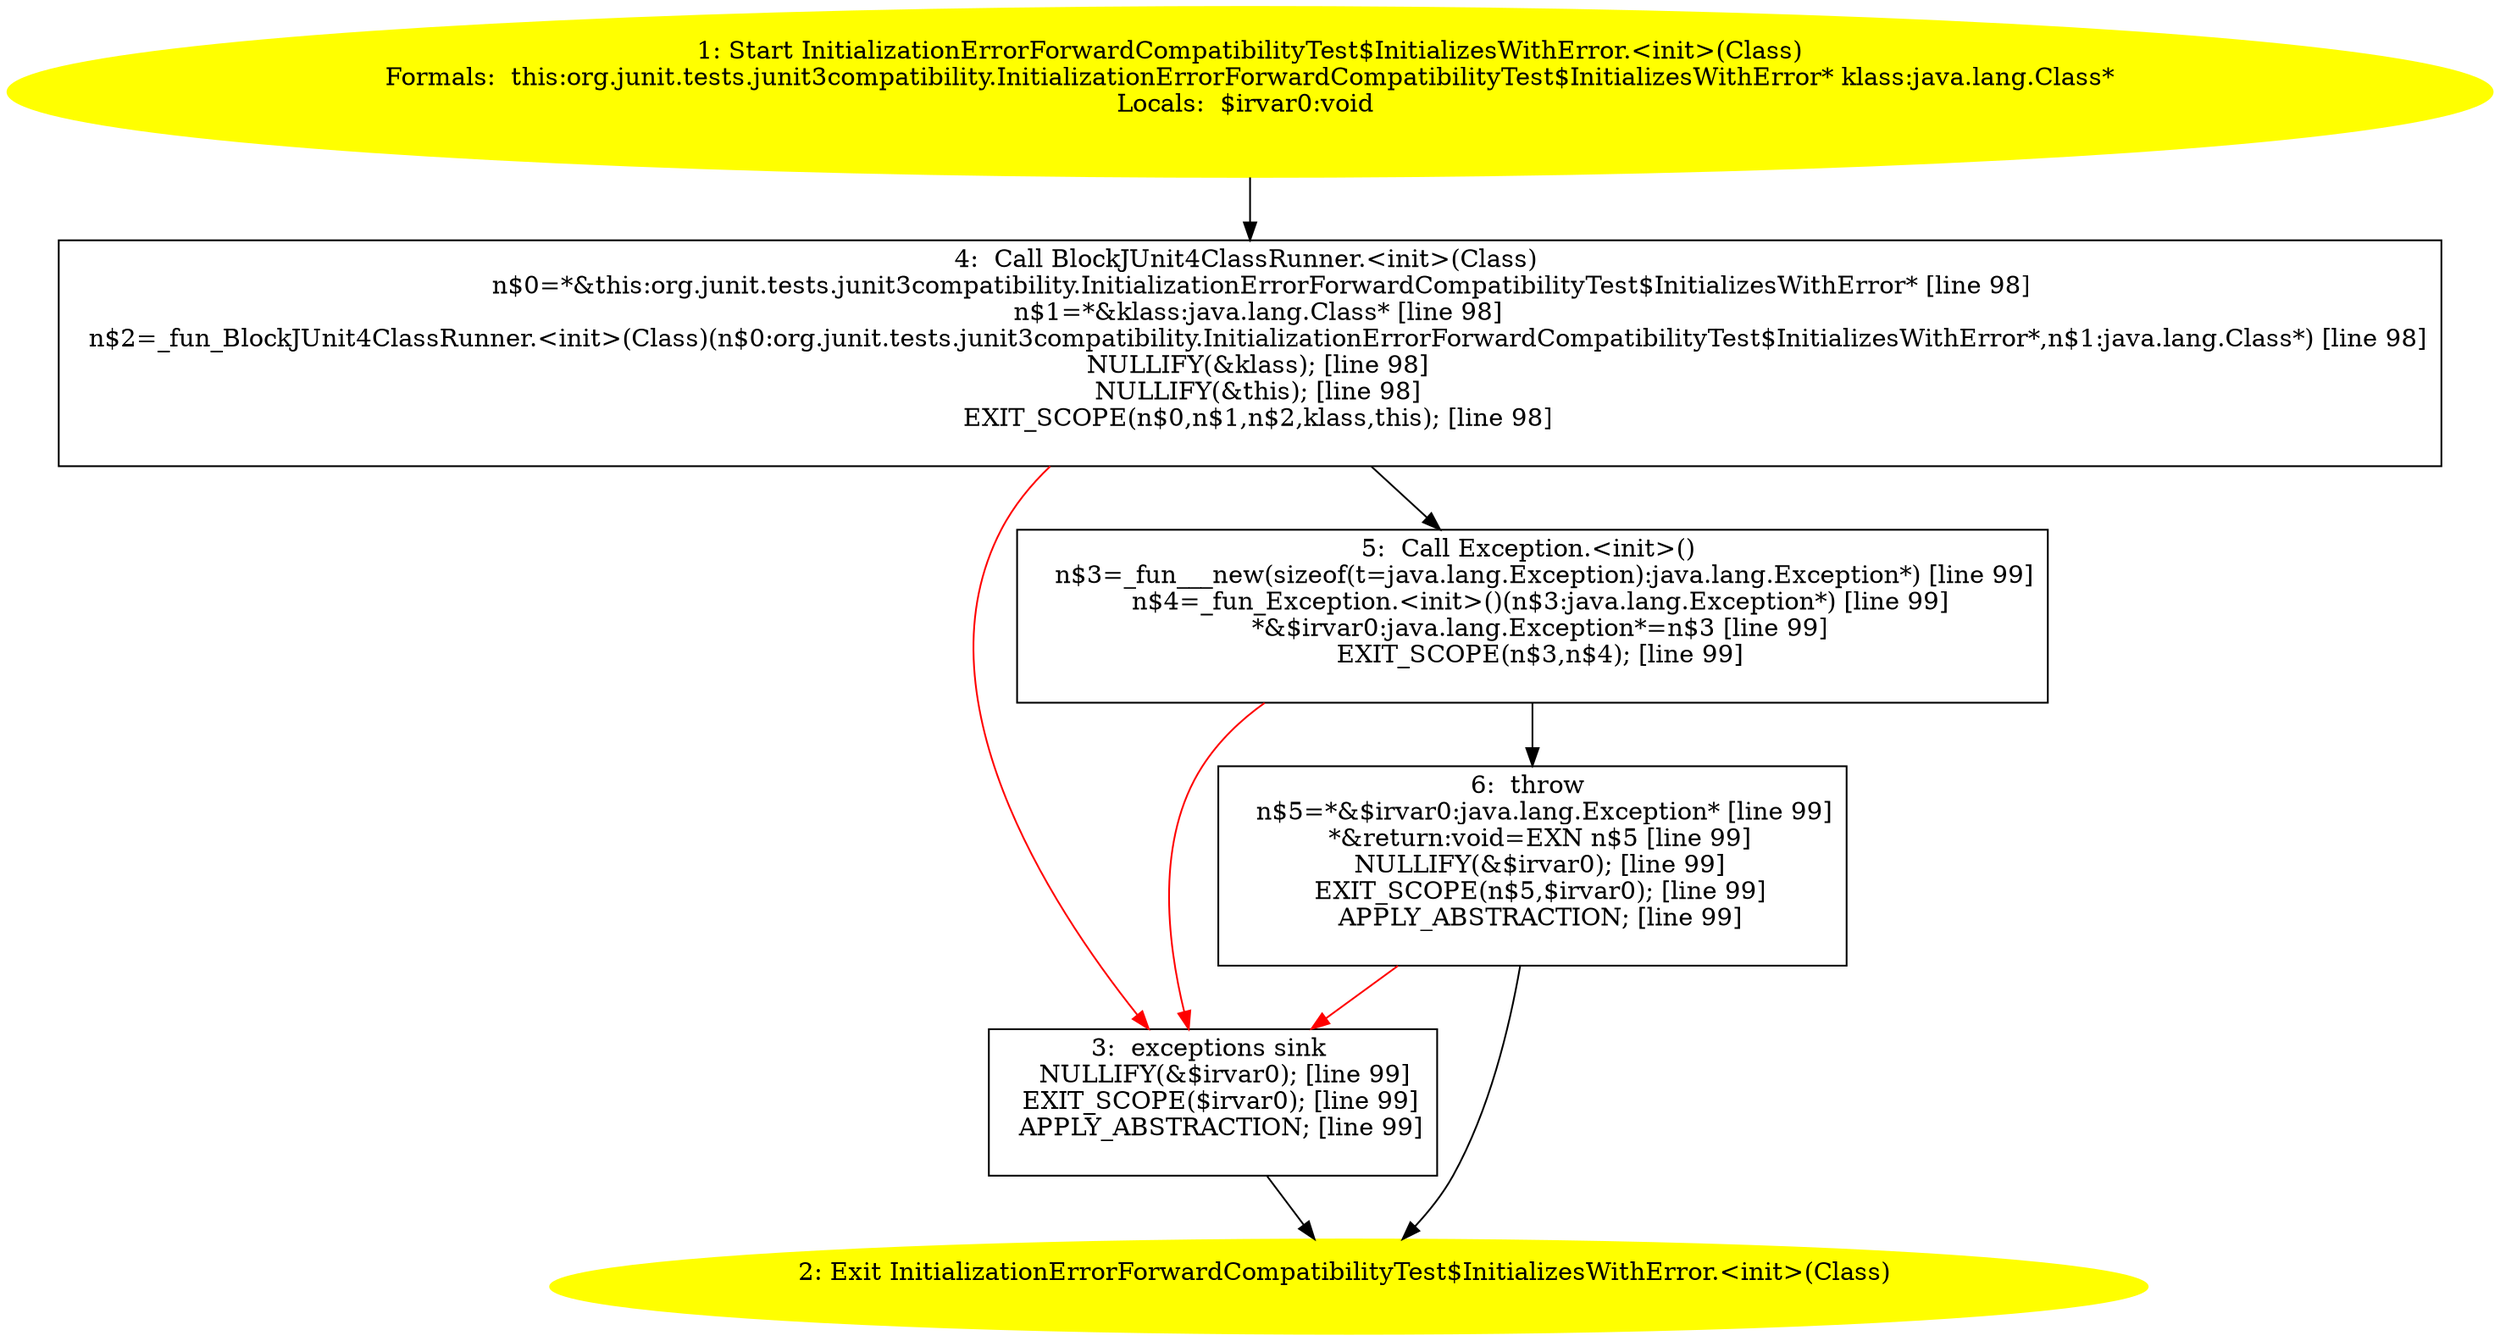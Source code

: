 /* @generated */
digraph cfg {
"org.junit.tests.junit3compatibility.InitializationErrorForwardCompatibilityTest$InitializesWithError.c5596937731fc1801472f75782c82583_1" [label="1: Start InitializationErrorForwardCompatibilityTest$InitializesWithError.<init>(Class)\nFormals:  this:org.junit.tests.junit3compatibility.InitializationErrorForwardCompatibilityTest$InitializesWithError* klass:java.lang.Class*\nLocals:  $irvar0:void \n  " color=yellow style=filled]
	

	 "org.junit.tests.junit3compatibility.InitializationErrorForwardCompatibilityTest$InitializesWithError.c5596937731fc1801472f75782c82583_1" -> "org.junit.tests.junit3compatibility.InitializationErrorForwardCompatibilityTest$InitializesWithError.c5596937731fc1801472f75782c82583_4" ;
"org.junit.tests.junit3compatibility.InitializationErrorForwardCompatibilityTest$InitializesWithError.c5596937731fc1801472f75782c82583_2" [label="2: Exit InitializationErrorForwardCompatibilityTest$InitializesWithError.<init>(Class) \n  " color=yellow style=filled]
	

"org.junit.tests.junit3compatibility.InitializationErrorForwardCompatibilityTest$InitializesWithError.c5596937731fc1801472f75782c82583_3" [label="3:  exceptions sink \n   NULLIFY(&$irvar0); [line 99]\n  EXIT_SCOPE($irvar0); [line 99]\n  APPLY_ABSTRACTION; [line 99]\n " shape="box"]
	

	 "org.junit.tests.junit3compatibility.InitializationErrorForwardCompatibilityTest$InitializesWithError.c5596937731fc1801472f75782c82583_3" -> "org.junit.tests.junit3compatibility.InitializationErrorForwardCompatibilityTest$InitializesWithError.c5596937731fc1801472f75782c82583_2" ;
"org.junit.tests.junit3compatibility.InitializationErrorForwardCompatibilityTest$InitializesWithError.c5596937731fc1801472f75782c82583_4" [label="4:  Call BlockJUnit4ClassRunner.<init>(Class) \n   n$0=*&this:org.junit.tests.junit3compatibility.InitializationErrorForwardCompatibilityTest$InitializesWithError* [line 98]\n  n$1=*&klass:java.lang.Class* [line 98]\n  n$2=_fun_BlockJUnit4ClassRunner.<init>(Class)(n$0:org.junit.tests.junit3compatibility.InitializationErrorForwardCompatibilityTest$InitializesWithError*,n$1:java.lang.Class*) [line 98]\n  NULLIFY(&klass); [line 98]\n  NULLIFY(&this); [line 98]\n  EXIT_SCOPE(n$0,n$1,n$2,klass,this); [line 98]\n " shape="box"]
	

	 "org.junit.tests.junit3compatibility.InitializationErrorForwardCompatibilityTest$InitializesWithError.c5596937731fc1801472f75782c82583_4" -> "org.junit.tests.junit3compatibility.InitializationErrorForwardCompatibilityTest$InitializesWithError.c5596937731fc1801472f75782c82583_5" ;
	 "org.junit.tests.junit3compatibility.InitializationErrorForwardCompatibilityTest$InitializesWithError.c5596937731fc1801472f75782c82583_4" -> "org.junit.tests.junit3compatibility.InitializationErrorForwardCompatibilityTest$InitializesWithError.c5596937731fc1801472f75782c82583_3" [color="red" ];
"org.junit.tests.junit3compatibility.InitializationErrorForwardCompatibilityTest$InitializesWithError.c5596937731fc1801472f75782c82583_5" [label="5:  Call Exception.<init>() \n   n$3=_fun___new(sizeof(t=java.lang.Exception):java.lang.Exception*) [line 99]\n  n$4=_fun_Exception.<init>()(n$3:java.lang.Exception*) [line 99]\n  *&$irvar0:java.lang.Exception*=n$3 [line 99]\n  EXIT_SCOPE(n$3,n$4); [line 99]\n " shape="box"]
	

	 "org.junit.tests.junit3compatibility.InitializationErrorForwardCompatibilityTest$InitializesWithError.c5596937731fc1801472f75782c82583_5" -> "org.junit.tests.junit3compatibility.InitializationErrorForwardCompatibilityTest$InitializesWithError.c5596937731fc1801472f75782c82583_6" ;
	 "org.junit.tests.junit3compatibility.InitializationErrorForwardCompatibilityTest$InitializesWithError.c5596937731fc1801472f75782c82583_5" -> "org.junit.tests.junit3compatibility.InitializationErrorForwardCompatibilityTest$InitializesWithError.c5596937731fc1801472f75782c82583_3" [color="red" ];
"org.junit.tests.junit3compatibility.InitializationErrorForwardCompatibilityTest$InitializesWithError.c5596937731fc1801472f75782c82583_6" [label="6:  throw \n   n$5=*&$irvar0:java.lang.Exception* [line 99]\n  *&return:void=EXN n$5 [line 99]\n  NULLIFY(&$irvar0); [line 99]\n  EXIT_SCOPE(n$5,$irvar0); [line 99]\n  APPLY_ABSTRACTION; [line 99]\n " shape="box"]
	

	 "org.junit.tests.junit3compatibility.InitializationErrorForwardCompatibilityTest$InitializesWithError.c5596937731fc1801472f75782c82583_6" -> "org.junit.tests.junit3compatibility.InitializationErrorForwardCompatibilityTest$InitializesWithError.c5596937731fc1801472f75782c82583_2" ;
	 "org.junit.tests.junit3compatibility.InitializationErrorForwardCompatibilityTest$InitializesWithError.c5596937731fc1801472f75782c82583_6" -> "org.junit.tests.junit3compatibility.InitializationErrorForwardCompatibilityTest$InitializesWithError.c5596937731fc1801472f75782c82583_3" [color="red" ];
}
